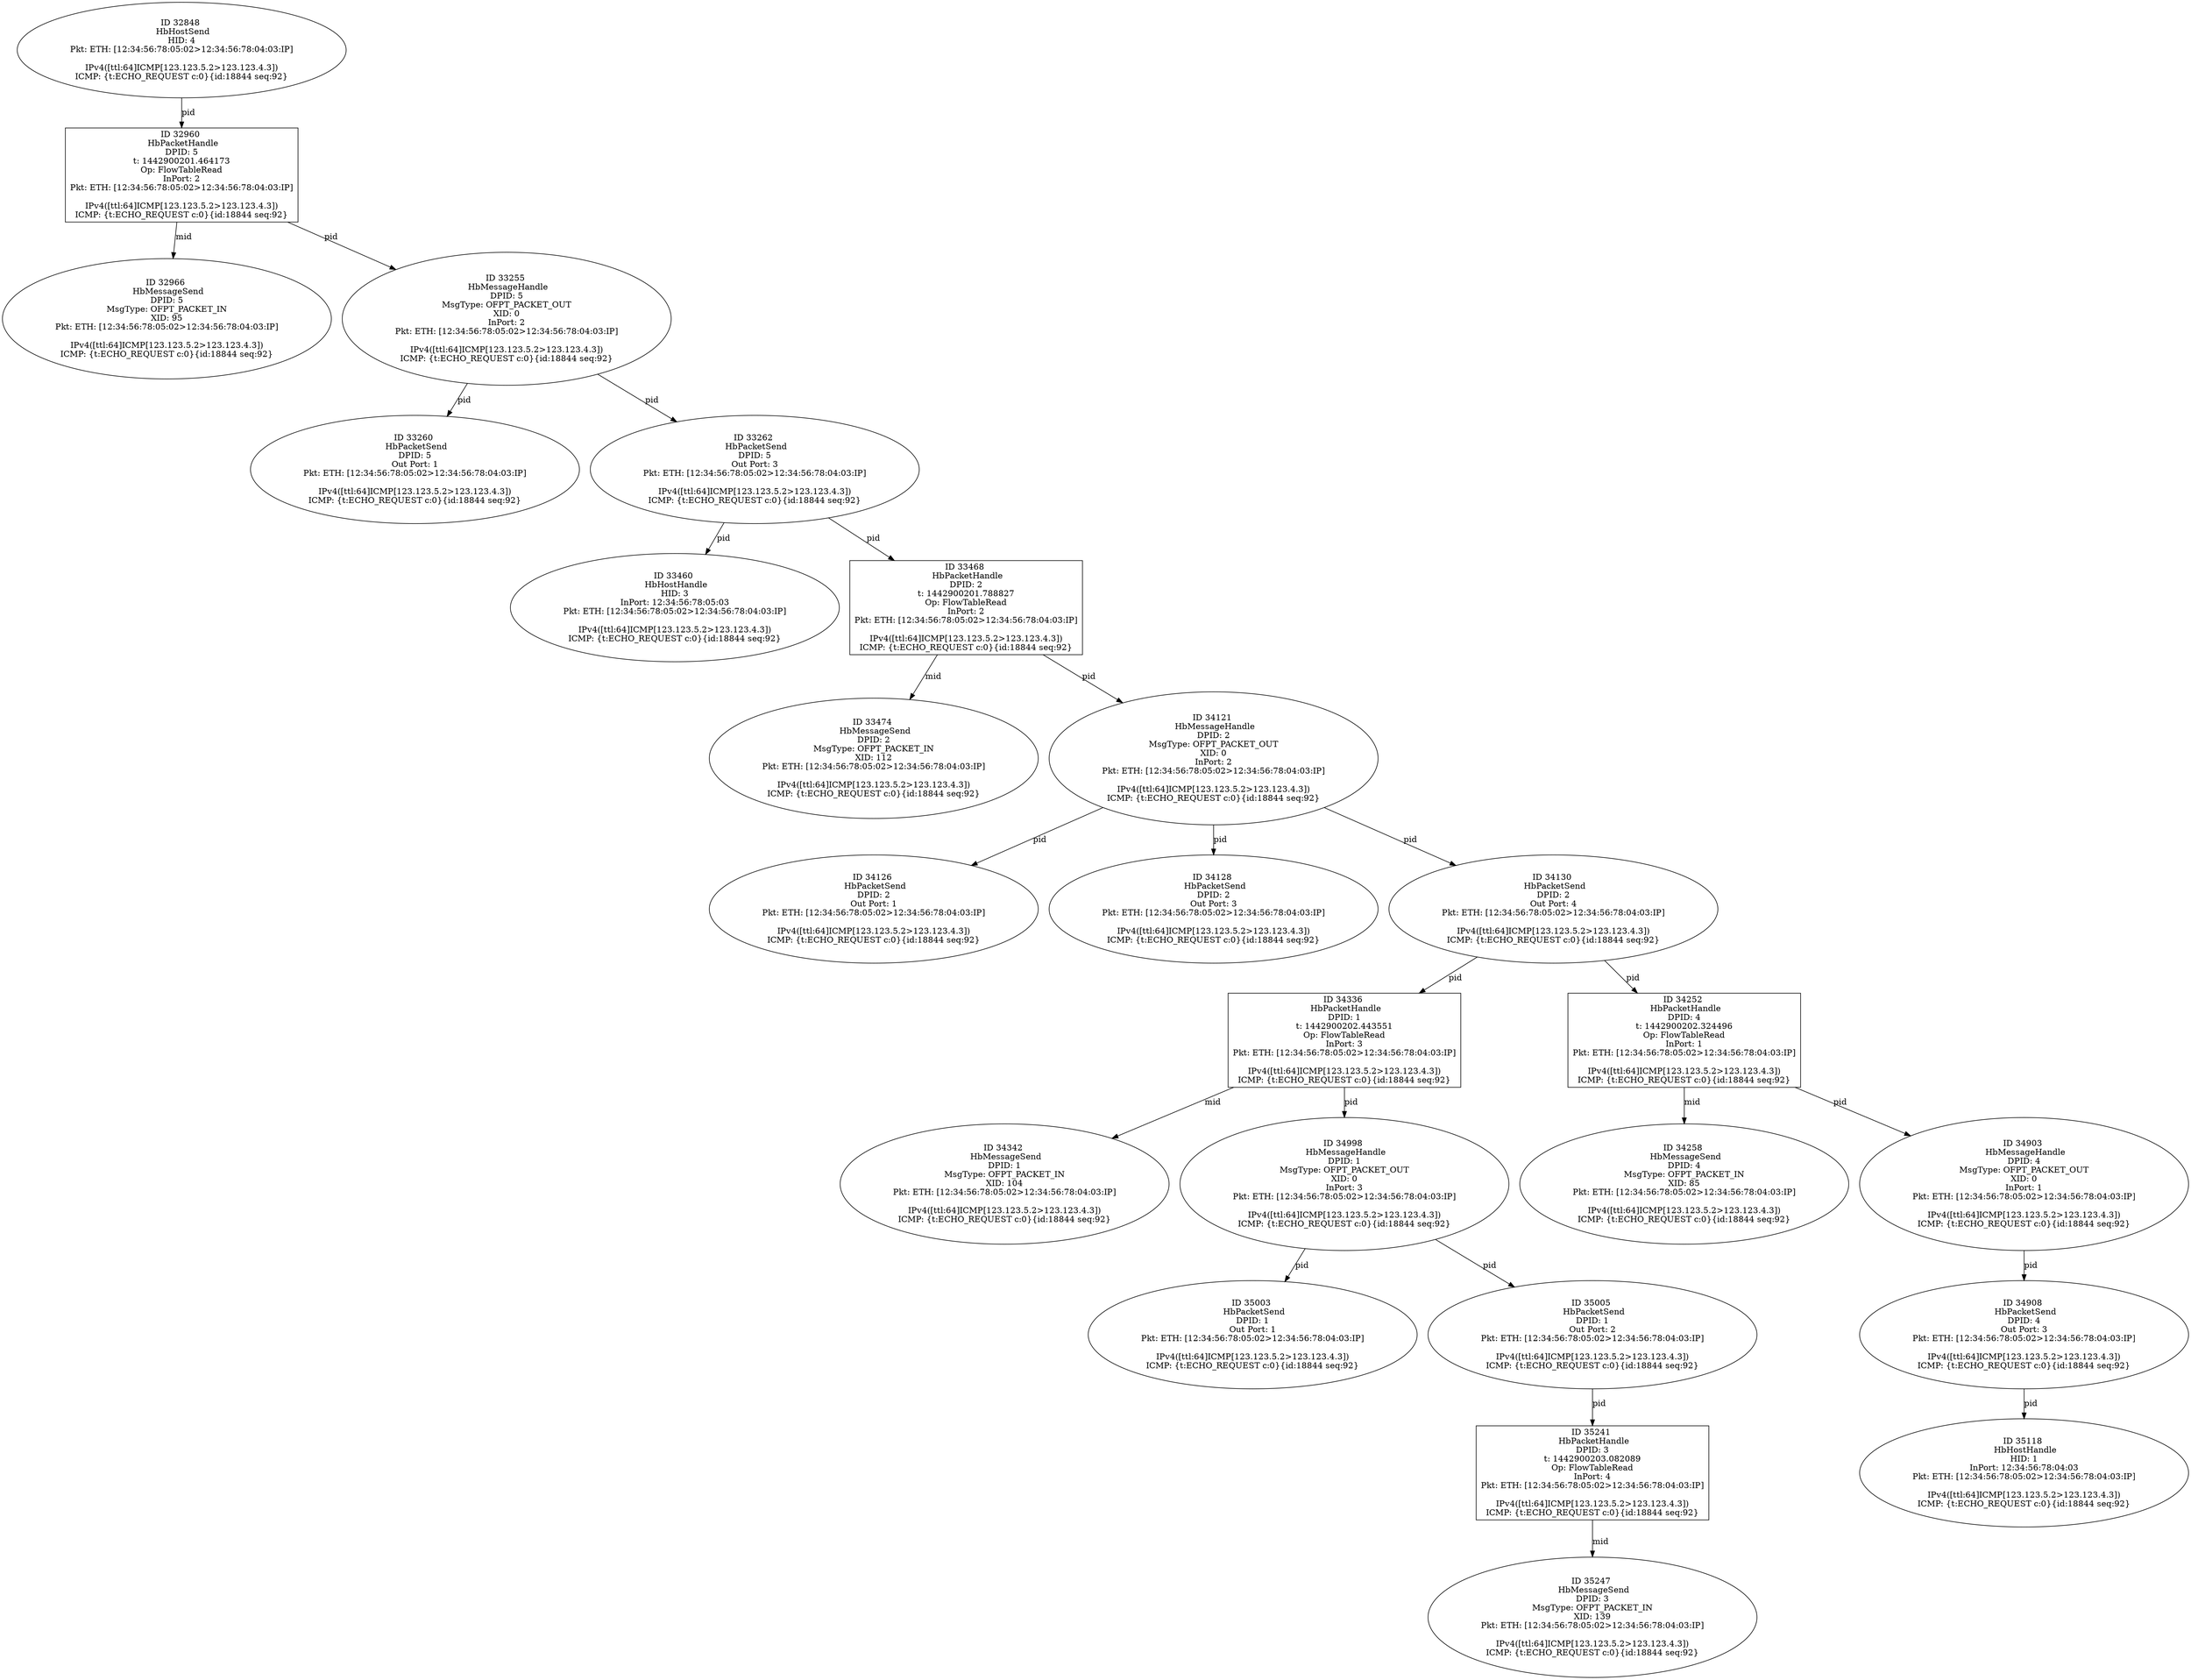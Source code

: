 strict digraph G {
34336 [shape=box, event=<hb_events.HbPacketHandle object at 0x10ee840d0>, label="ID 34336 
 HbPacketHandle
DPID: 1
t: 1442900202.443551
Op: FlowTableRead
InPort: 3
Pkt: ETH: [12:34:56:78:05:02>12:34:56:78:04:03:IP]

IPv4([ttl:64]ICMP[123.123.5.2>123.123.4.3])
ICMP: {t:ECHO_REQUEST c:0}{id:18844 seq:92}"];
34342 [shape=oval, event=<hb_events.HbMessageSend object at 0x10ee84f90>, label="ID 34342 
 HbMessageSend
DPID: 1
MsgType: OFPT_PACKET_IN
XID: 104
Pkt: ETH: [12:34:56:78:05:02>12:34:56:78:04:03:IP]

IPv4([ttl:64]ICMP[123.123.5.2>123.123.4.3])
ICMP: {t:ECHO_REQUEST c:0}{id:18844 seq:92}"];
35241 [shape=box, event=<hb_events.HbPacketHandle object at 0x10f121110>, label="ID 35241 
 HbPacketHandle
DPID: 3
t: 1442900203.082089
Op: FlowTableRead
InPort: 4
Pkt: ETH: [12:34:56:78:05:02>12:34:56:78:04:03:IP]

IPv4([ttl:64]ICMP[123.123.5.2>123.123.4.3])
ICMP: {t:ECHO_REQUEST c:0}{id:18844 seq:92}"];
35118 [shape=oval, event=<hb_events.HbHostHandle object at 0x10f093f10>, label="ID 35118 
 HbHostHandle
HID: 1
InPort: 12:34:56:78:04:03
Pkt: ETH: [12:34:56:78:05:02>12:34:56:78:04:03:IP]

IPv4([ttl:64]ICMP[123.123.5.2>123.123.4.3])
ICMP: {t:ECHO_REQUEST c:0}{id:18844 seq:92}"];
35247 [shape=oval, event=<hb_events.HbMessageSend object at 0x10f128a50>, label="ID 35247 
 HbMessageSend
DPID: 3
MsgType: OFPT_PACKET_IN
XID: 139
Pkt: ETH: [12:34:56:78:05:02>12:34:56:78:04:03:IP]

IPv4([ttl:64]ICMP[123.123.5.2>123.123.4.3])
ICMP: {t:ECHO_REQUEST c:0}{id:18844 seq:92}"];
33460 [shape=oval, event=<hb_events.HbHostHandle object at 0x10ecb3790>, label="ID 33460 
 HbHostHandle
HID: 3
InPort: 12:34:56:78:05:03
Pkt: ETH: [12:34:56:78:05:02>12:34:56:78:04:03:IP]

IPv4([ttl:64]ICMP[123.123.5.2>123.123.4.3])
ICMP: {t:ECHO_REQUEST c:0}{id:18844 seq:92}"];
34998 [shape=oval, event=<hb_events.HbMessageHandle object at 0x10f066e10>, label="ID 34998 
 HbMessageHandle
DPID: 1
MsgType: OFPT_PACKET_OUT
XID: 0
InPort: 3
Pkt: ETH: [12:34:56:78:05:02>12:34:56:78:04:03:IP]

IPv4([ttl:64]ICMP[123.123.5.2>123.123.4.3])
ICMP: {t:ECHO_REQUEST c:0}{id:18844 seq:92}"];
35003 [shape=oval, event=<hb_events.HbPacketSend object at 0x10f073950>, label="ID 35003 
 HbPacketSend
DPID: 1
Out Port: 1
Pkt: ETH: [12:34:56:78:05:02>12:34:56:78:04:03:IP]

IPv4([ttl:64]ICMP[123.123.5.2>123.123.4.3])
ICMP: {t:ECHO_REQUEST c:0}{id:18844 seq:92}"];
33468 [shape=box, event=<hb_events.HbPacketHandle object at 0x10ecb3ed0>, label="ID 33468 
 HbPacketHandle
DPID: 2
t: 1442900201.788827
Op: FlowTableRead
InPort: 2
Pkt: ETH: [12:34:56:78:05:02>12:34:56:78:04:03:IP]

IPv4([ttl:64]ICMP[123.123.5.2>123.123.4.3])
ICMP: {t:ECHO_REQUEST c:0}{id:18844 seq:92}"];
35005 [shape=oval, event=<hb_events.HbPacketSend object at 0x10f0739d0>, label="ID 35005 
 HbPacketSend
DPID: 1
Out Port: 2
Pkt: ETH: [12:34:56:78:05:02>12:34:56:78:04:03:IP]

IPv4([ttl:64]ICMP[123.123.5.2>123.123.4.3])
ICMP: {t:ECHO_REQUEST c:0}{id:18844 seq:92}"];
32960 [shape=box, event=<hb_events.HbPacketHandle object at 0x10ebebf10>, label="ID 32960 
 HbPacketHandle
DPID: 5
t: 1442900201.464173
Op: FlowTableRead
InPort: 2
Pkt: ETH: [12:34:56:78:05:02>12:34:56:78:04:03:IP]

IPv4([ttl:64]ICMP[123.123.5.2>123.123.4.3])
ICMP: {t:ECHO_REQUEST c:0}{id:18844 seq:92}"];
33474 [shape=oval, event=<hb_events.HbMessageSend object at 0x10ecc0610>, label="ID 33474 
 HbMessageSend
DPID: 2
MsgType: OFPT_PACKET_IN
XID: 112
Pkt: ETH: [12:34:56:78:05:02>12:34:56:78:04:03:IP]

IPv4([ttl:64]ICMP[123.123.5.2>123.123.4.3])
ICMP: {t:ECHO_REQUEST c:0}{id:18844 seq:92}"];
32966 [shape=oval, event=<hb_events.HbMessageSend object at 0x10ebf9150>, label="ID 32966 
 HbMessageSend
DPID: 5
MsgType: OFPT_PACKET_IN
XID: 95
Pkt: ETH: [12:34:56:78:05:02>12:34:56:78:04:03:IP]

IPv4([ttl:64]ICMP[123.123.5.2>123.123.4.3])
ICMP: {t:ECHO_REQUEST c:0}{id:18844 seq:92}"];
34121 [shape=oval, event=<hb_events.HbMessageHandle object at 0x10ee02d10>, label="ID 34121 
 HbMessageHandle
DPID: 2
MsgType: OFPT_PACKET_OUT
XID: 0
InPort: 2
Pkt: ETH: [12:34:56:78:05:02>12:34:56:78:04:03:IP]

IPv4([ttl:64]ICMP[123.123.5.2>123.123.4.3])
ICMP: {t:ECHO_REQUEST c:0}{id:18844 seq:92}"];
34252 [shape=box, event=<hb_events.HbPacketHandle object at 0x10ee4a350>, label="ID 34252 
 HbPacketHandle
DPID: 4
t: 1442900202.324496
Op: FlowTableRead
InPort: 1
Pkt: ETH: [12:34:56:78:05:02>12:34:56:78:04:03:IP]

IPv4([ttl:64]ICMP[123.123.5.2>123.123.4.3])
ICMP: {t:ECHO_REQUEST c:0}{id:18844 seq:92}"];
34126 [shape=oval, event=<hb_events.HbPacketSend object at 0x10ee15450>, label="ID 34126 
 HbPacketSend
DPID: 2
Out Port: 1
Pkt: ETH: [12:34:56:78:05:02>12:34:56:78:04:03:IP]

IPv4([ttl:64]ICMP[123.123.5.2>123.123.4.3])
ICMP: {t:ECHO_REQUEST c:0}{id:18844 seq:92}"];
32848 [shape=oval, event=<hb_events.HbHostSend object at 0x10ebc5090>, label="ID 32848 
 HbHostSend
HID: 4
Pkt: ETH: [12:34:56:78:05:02>12:34:56:78:04:03:IP]

IPv4([ttl:64]ICMP[123.123.5.2>123.123.4.3])
ICMP: {t:ECHO_REQUEST c:0}{id:18844 seq:92}"];
34258 [shape=oval, event=<hb_events.HbMessageSend object at 0x10ee4ae10>, label="ID 34258 
 HbMessageSend
DPID: 4
MsgType: OFPT_PACKET_IN
XID: 85
Pkt: ETH: [12:34:56:78:05:02>12:34:56:78:04:03:IP]

IPv4([ttl:64]ICMP[123.123.5.2>123.123.4.3])
ICMP: {t:ECHO_REQUEST c:0}{id:18844 seq:92}"];
34903 [shape=oval, event=<hb_events.HbMessageHandle object at 0x10f00c5d0>, label="ID 34903 
 HbMessageHandle
DPID: 4
MsgType: OFPT_PACKET_OUT
XID: 0
InPort: 1
Pkt: ETH: [12:34:56:78:05:02>12:34:56:78:04:03:IP]

IPv4([ttl:64]ICMP[123.123.5.2>123.123.4.3])
ICMP: {t:ECHO_REQUEST c:0}{id:18844 seq:92}"];
34908 [shape=oval, event=<hb_events.HbPacketSend object at 0x10f00c410>, label="ID 34908 
 HbPacketSend
DPID: 4
Out Port: 3
Pkt: ETH: [12:34:56:78:05:02>12:34:56:78:04:03:IP]

IPv4([ttl:64]ICMP[123.123.5.2>123.123.4.3])
ICMP: {t:ECHO_REQUEST c:0}{id:18844 seq:92}"];
34128 [shape=oval, event=<hb_events.HbPacketSend object at 0x10ee15690>, label="ID 34128 
 HbPacketSend
DPID: 2
Out Port: 3
Pkt: ETH: [12:34:56:78:05:02>12:34:56:78:04:03:IP]

IPv4([ttl:64]ICMP[123.123.5.2>123.123.4.3])
ICMP: {t:ECHO_REQUEST c:0}{id:18844 seq:92}"];
33255 [shape=oval, event=<hb_events.HbMessageHandle object at 0x10ec60110>, label="ID 33255 
 HbMessageHandle
DPID: 5
MsgType: OFPT_PACKET_OUT
XID: 0
InPort: 2
Pkt: ETH: [12:34:56:78:05:02>12:34:56:78:04:03:IP]

IPv4([ttl:64]ICMP[123.123.5.2>123.123.4.3])
ICMP: {t:ECHO_REQUEST c:0}{id:18844 seq:92}"];
33260 [shape=oval, event=<hb_events.HbPacketSend object at 0x10ec60610>, label="ID 33260 
 HbPacketSend
DPID: 5
Out Port: 1
Pkt: ETH: [12:34:56:78:05:02>12:34:56:78:04:03:IP]

IPv4([ttl:64]ICMP[123.123.5.2>123.123.4.3])
ICMP: {t:ECHO_REQUEST c:0}{id:18844 seq:92}"];
34130 [shape=oval, event=<hb_events.HbPacketSend object at 0x10ee15890>, label="ID 34130 
 HbPacketSend
DPID: 2
Out Port: 4
Pkt: ETH: [12:34:56:78:05:02>12:34:56:78:04:03:IP]

IPv4([ttl:64]ICMP[123.123.5.2>123.123.4.3])
ICMP: {t:ECHO_REQUEST c:0}{id:18844 seq:92}"];
33262 [shape=oval, event=<hb_events.HbPacketSend object at 0x10ec60850>, label="ID 33262 
 HbPacketSend
DPID: 5
Out Port: 3
Pkt: ETH: [12:34:56:78:05:02>12:34:56:78:04:03:IP]

IPv4([ttl:64]ICMP[123.123.5.2>123.123.4.3])
ICMP: {t:ECHO_REQUEST c:0}{id:18844 seq:92}"];
34336 -> 34998  [rel=pid, label=pid];
34336 -> 34342  [rel=mid, label=mid];
35241 -> 35247  [rel=mid, label=mid];
34998 -> 35003  [rel=pid, label=pid];
34998 -> 35005  [rel=pid, label=pid];
33468 -> 34121  [rel=pid, label=pid];
33468 -> 33474  [rel=mid, label=mid];
35005 -> 35241  [rel=pid, label=pid];
32960 -> 32966  [rel=mid, label=mid];
32960 -> 33255  [rel=pid, label=pid];
34121 -> 34128  [rel=pid, label=pid];
34121 -> 34130  [rel=pid, label=pid];
34121 -> 34126  [rel=pid, label=pid];
34252 -> 34258  [rel=mid, label=mid];
34252 -> 34903  [rel=pid, label=pid];
34903 -> 34908  [rel=pid, label=pid];
34908 -> 35118  [rel=pid, label=pid];
32848 -> 32960  [rel=pid, label=pid];
33255 -> 33260  [rel=pid, label=pid];
33255 -> 33262  [rel=pid, label=pid];
34130 -> 34336  [rel=pid, label=pid];
34130 -> 34252  [rel=pid, label=pid];
33262 -> 33468  [rel=pid, label=pid];
33262 -> 33460  [rel=pid, label=pid];
}
